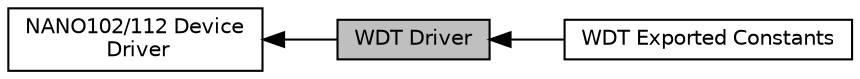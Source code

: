 digraph "WDT Driver"
{
  edge [fontname="Helvetica",fontsize="10",labelfontname="Helvetica",labelfontsize="10"];
  node [fontname="Helvetica",fontsize="10",shape=box];
  rankdir=LR;
  Node2 [label="NANO102/112 Device\l Driver",height=0.2,width=0.4,color="black", fillcolor="white", style="filled",URL="$d8/dcc/group___n_a_n_o1_x2___device___driver.html",tooltip=" "];
  Node1 [label="WDT Driver",height=0.2,width=0.4,color="black", fillcolor="grey75", style="filled", fontcolor="black",tooltip=" "];
  Node3 [label="WDT Exported Constants",height=0.2,width=0.4,color="black", fillcolor="white", style="filled",URL="$d8/d21/group___n_a_n_o1_x2___w_d_t___e_x_p_o_r_t_e_d___c_o_n_s_t_a_n_t_s.html",tooltip=" "];
  Node2->Node1 [shape=plaintext, dir="back", style="solid"];
  Node1->Node3 [shape=plaintext, dir="back", style="solid"];
}
